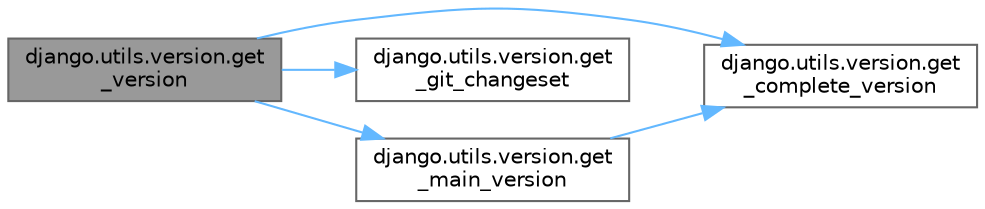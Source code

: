 digraph "django.utils.version.get_version"
{
 // LATEX_PDF_SIZE
  bgcolor="transparent";
  edge [fontname=Helvetica,fontsize=10,labelfontname=Helvetica,labelfontsize=10];
  node [fontname=Helvetica,fontsize=10,shape=box,height=0.2,width=0.4];
  rankdir="LR";
  Node1 [id="Node000001",label="django.utils.version.get\l_version",height=0.2,width=0.4,color="gray40", fillcolor="grey60", style="filled", fontcolor="black",tooltip=" "];
  Node1 -> Node2 [id="edge1_Node000001_Node000002",color="steelblue1",style="solid",tooltip=" "];
  Node2 [id="Node000002",label="django.utils.version.get\l_complete_version",height=0.2,width=0.4,color="grey40", fillcolor="white", style="filled",URL="$namespacedjango_1_1utils_1_1version.html#ac67c2a0fcbff4a46bffd7153bb6c6c35",tooltip=" "];
  Node1 -> Node3 [id="edge2_Node000001_Node000003",color="steelblue1",style="solid",tooltip=" "];
  Node3 [id="Node000003",label="django.utils.version.get\l_git_changeset",height=0.2,width=0.4,color="grey40", fillcolor="white", style="filled",URL="$namespacedjango_1_1utils_1_1version.html#a17b38879365b7f4b57c90b56ebeb819c",tooltip=" "];
  Node1 -> Node4 [id="edge3_Node000001_Node000004",color="steelblue1",style="solid",tooltip=" "];
  Node4 [id="Node000004",label="django.utils.version.get\l_main_version",height=0.2,width=0.4,color="grey40", fillcolor="white", style="filled",URL="$namespacedjango_1_1utils_1_1version.html#a41faf51ae4a0291fe538f1f73b246df8",tooltip=" "];
  Node4 -> Node2 [id="edge4_Node000004_Node000002",color="steelblue1",style="solid",tooltip=" "];
}
